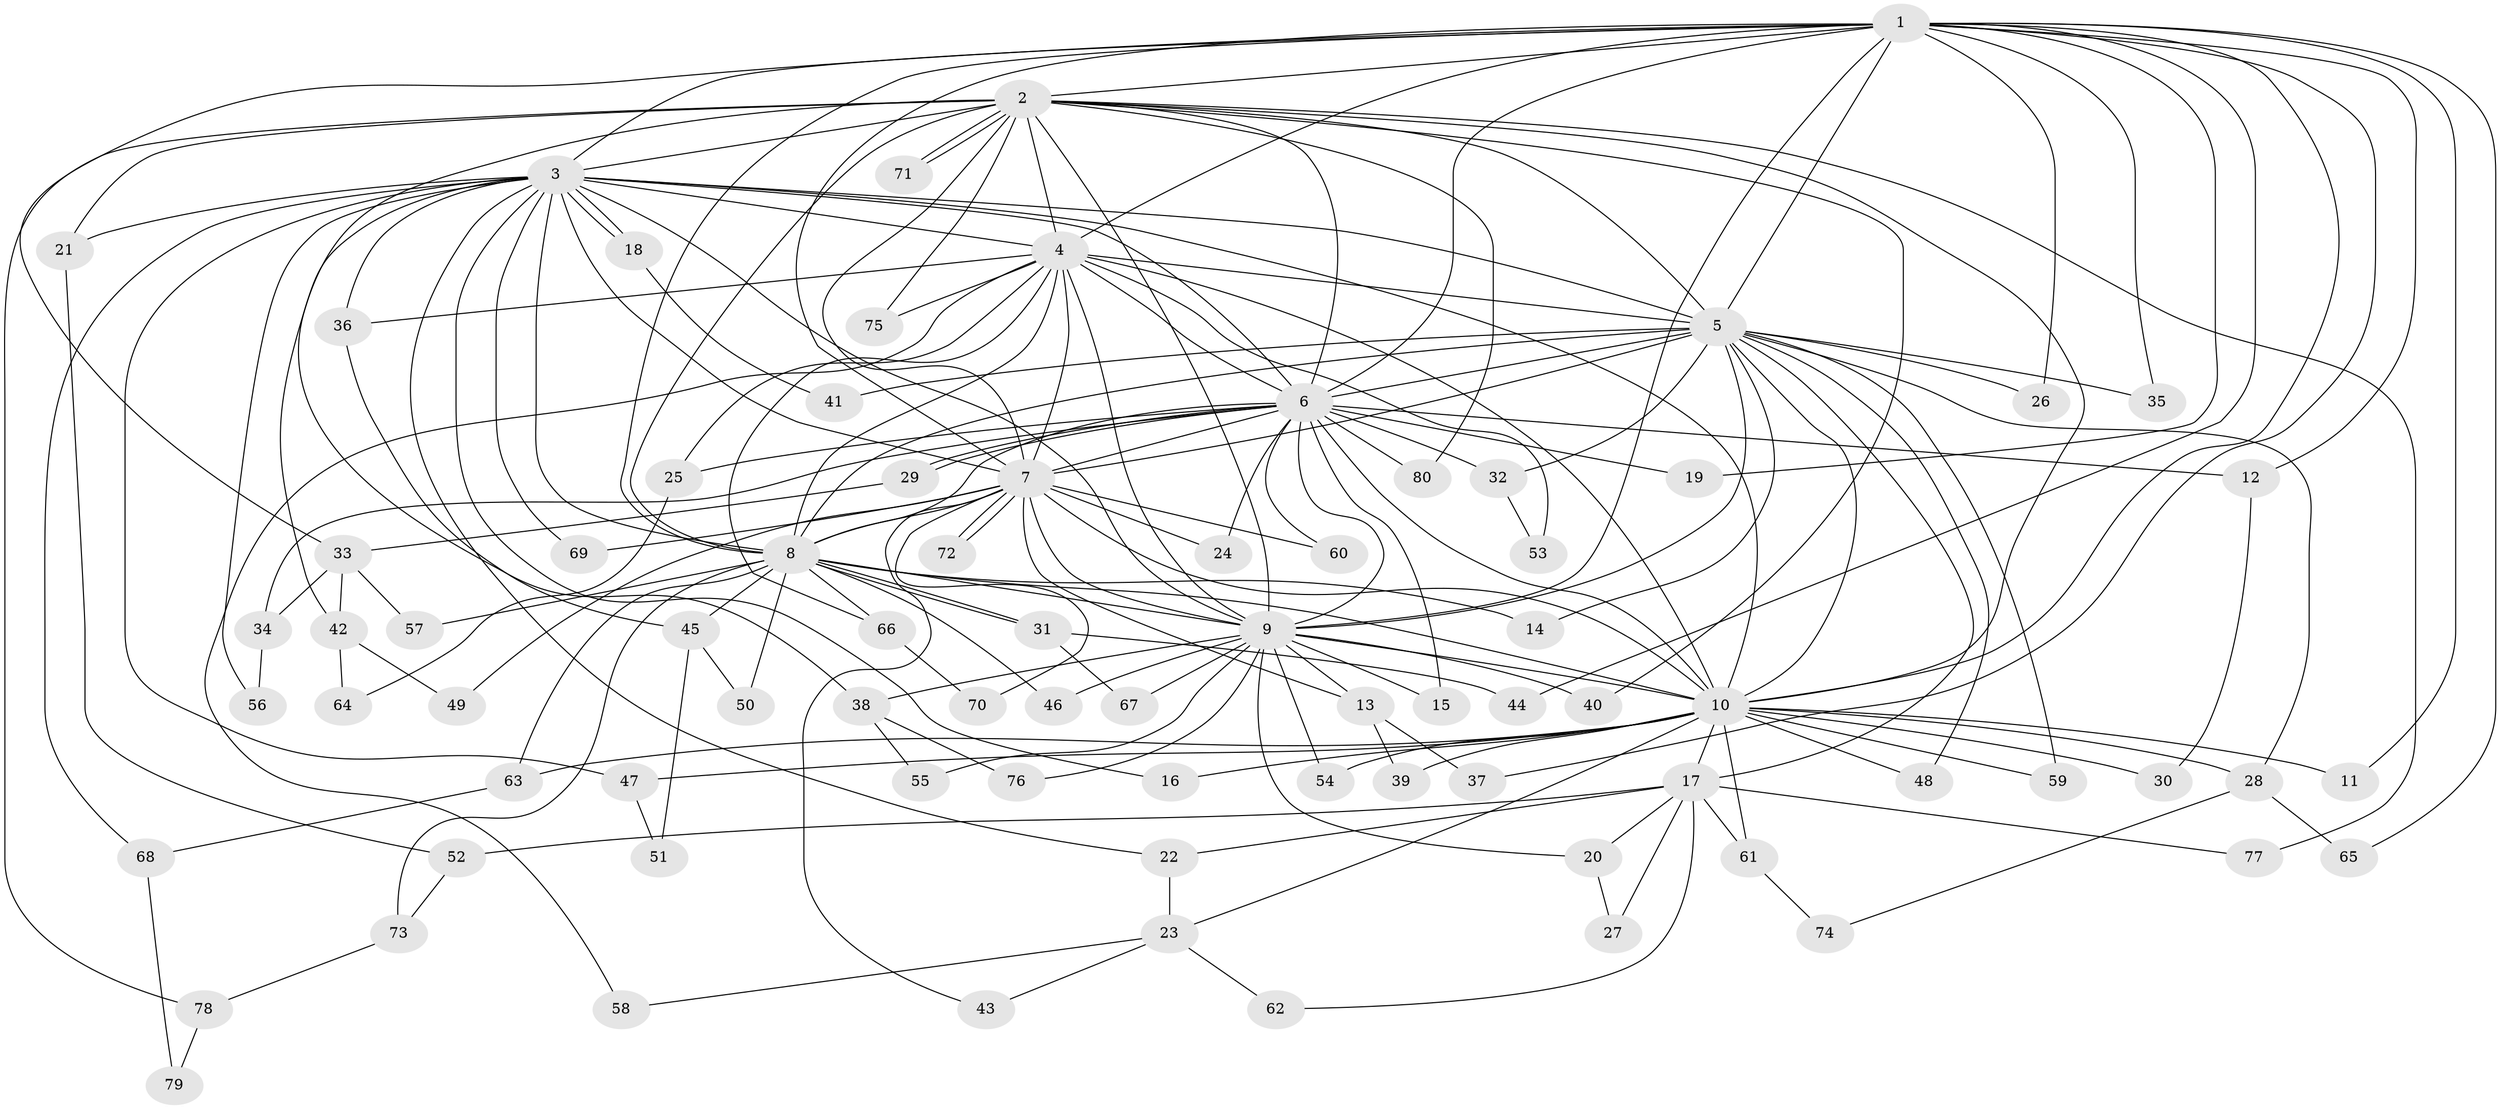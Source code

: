 // Generated by graph-tools (version 1.1) at 2025/34/03/09/25 02:34:45]
// undirected, 80 vertices, 185 edges
graph export_dot {
graph [start="1"]
  node [color=gray90,style=filled];
  1;
  2;
  3;
  4;
  5;
  6;
  7;
  8;
  9;
  10;
  11;
  12;
  13;
  14;
  15;
  16;
  17;
  18;
  19;
  20;
  21;
  22;
  23;
  24;
  25;
  26;
  27;
  28;
  29;
  30;
  31;
  32;
  33;
  34;
  35;
  36;
  37;
  38;
  39;
  40;
  41;
  42;
  43;
  44;
  45;
  46;
  47;
  48;
  49;
  50;
  51;
  52;
  53;
  54;
  55;
  56;
  57;
  58;
  59;
  60;
  61;
  62;
  63;
  64;
  65;
  66;
  67;
  68;
  69;
  70;
  71;
  72;
  73;
  74;
  75;
  76;
  77;
  78;
  79;
  80;
  1 -- 2;
  1 -- 3;
  1 -- 4;
  1 -- 5;
  1 -- 6;
  1 -- 7;
  1 -- 8;
  1 -- 9;
  1 -- 10;
  1 -- 11;
  1 -- 12;
  1 -- 19;
  1 -- 26;
  1 -- 33;
  1 -- 35;
  1 -- 37;
  1 -- 44;
  1 -- 65;
  2 -- 3;
  2 -- 4;
  2 -- 5;
  2 -- 6;
  2 -- 7;
  2 -- 8;
  2 -- 9;
  2 -- 10;
  2 -- 21;
  2 -- 38;
  2 -- 40;
  2 -- 71;
  2 -- 71;
  2 -- 75;
  2 -- 77;
  2 -- 78;
  2 -- 80;
  3 -- 4;
  3 -- 5;
  3 -- 6;
  3 -- 7;
  3 -- 8;
  3 -- 9;
  3 -- 10;
  3 -- 16;
  3 -- 18;
  3 -- 18;
  3 -- 21;
  3 -- 22;
  3 -- 36;
  3 -- 42;
  3 -- 47;
  3 -- 56;
  3 -- 68;
  3 -- 69;
  4 -- 5;
  4 -- 6;
  4 -- 7;
  4 -- 8;
  4 -- 9;
  4 -- 10;
  4 -- 25;
  4 -- 36;
  4 -- 53;
  4 -- 58;
  4 -- 66;
  4 -- 75;
  5 -- 6;
  5 -- 7;
  5 -- 8;
  5 -- 9;
  5 -- 10;
  5 -- 14;
  5 -- 17;
  5 -- 26;
  5 -- 28;
  5 -- 32;
  5 -- 35;
  5 -- 41;
  5 -- 48;
  5 -- 59;
  6 -- 7;
  6 -- 8;
  6 -- 9;
  6 -- 10;
  6 -- 12;
  6 -- 15;
  6 -- 19;
  6 -- 24;
  6 -- 25;
  6 -- 29;
  6 -- 29;
  6 -- 32;
  6 -- 34;
  6 -- 60;
  6 -- 80;
  7 -- 8;
  7 -- 9;
  7 -- 10;
  7 -- 13;
  7 -- 24;
  7 -- 43;
  7 -- 49;
  7 -- 60;
  7 -- 69;
  7 -- 70;
  7 -- 72;
  7 -- 72;
  8 -- 9;
  8 -- 10;
  8 -- 14;
  8 -- 31;
  8 -- 31;
  8 -- 45;
  8 -- 46;
  8 -- 50;
  8 -- 57;
  8 -- 63;
  8 -- 66;
  8 -- 73;
  9 -- 10;
  9 -- 13;
  9 -- 15;
  9 -- 20;
  9 -- 38;
  9 -- 40;
  9 -- 46;
  9 -- 54;
  9 -- 55;
  9 -- 67;
  9 -- 76;
  10 -- 11;
  10 -- 16;
  10 -- 17;
  10 -- 23;
  10 -- 28;
  10 -- 30;
  10 -- 39;
  10 -- 47;
  10 -- 48;
  10 -- 54;
  10 -- 59;
  10 -- 61;
  10 -- 63;
  12 -- 30;
  13 -- 37;
  13 -- 39;
  17 -- 20;
  17 -- 22;
  17 -- 27;
  17 -- 52;
  17 -- 61;
  17 -- 62;
  17 -- 77;
  18 -- 41;
  20 -- 27;
  21 -- 52;
  22 -- 23;
  23 -- 43;
  23 -- 58;
  23 -- 62;
  25 -- 64;
  28 -- 65;
  28 -- 74;
  29 -- 33;
  31 -- 44;
  31 -- 67;
  32 -- 53;
  33 -- 34;
  33 -- 42;
  33 -- 57;
  34 -- 56;
  36 -- 45;
  38 -- 55;
  38 -- 76;
  42 -- 49;
  42 -- 64;
  45 -- 50;
  45 -- 51;
  47 -- 51;
  52 -- 73;
  61 -- 74;
  63 -- 68;
  66 -- 70;
  68 -- 79;
  73 -- 78;
  78 -- 79;
}
